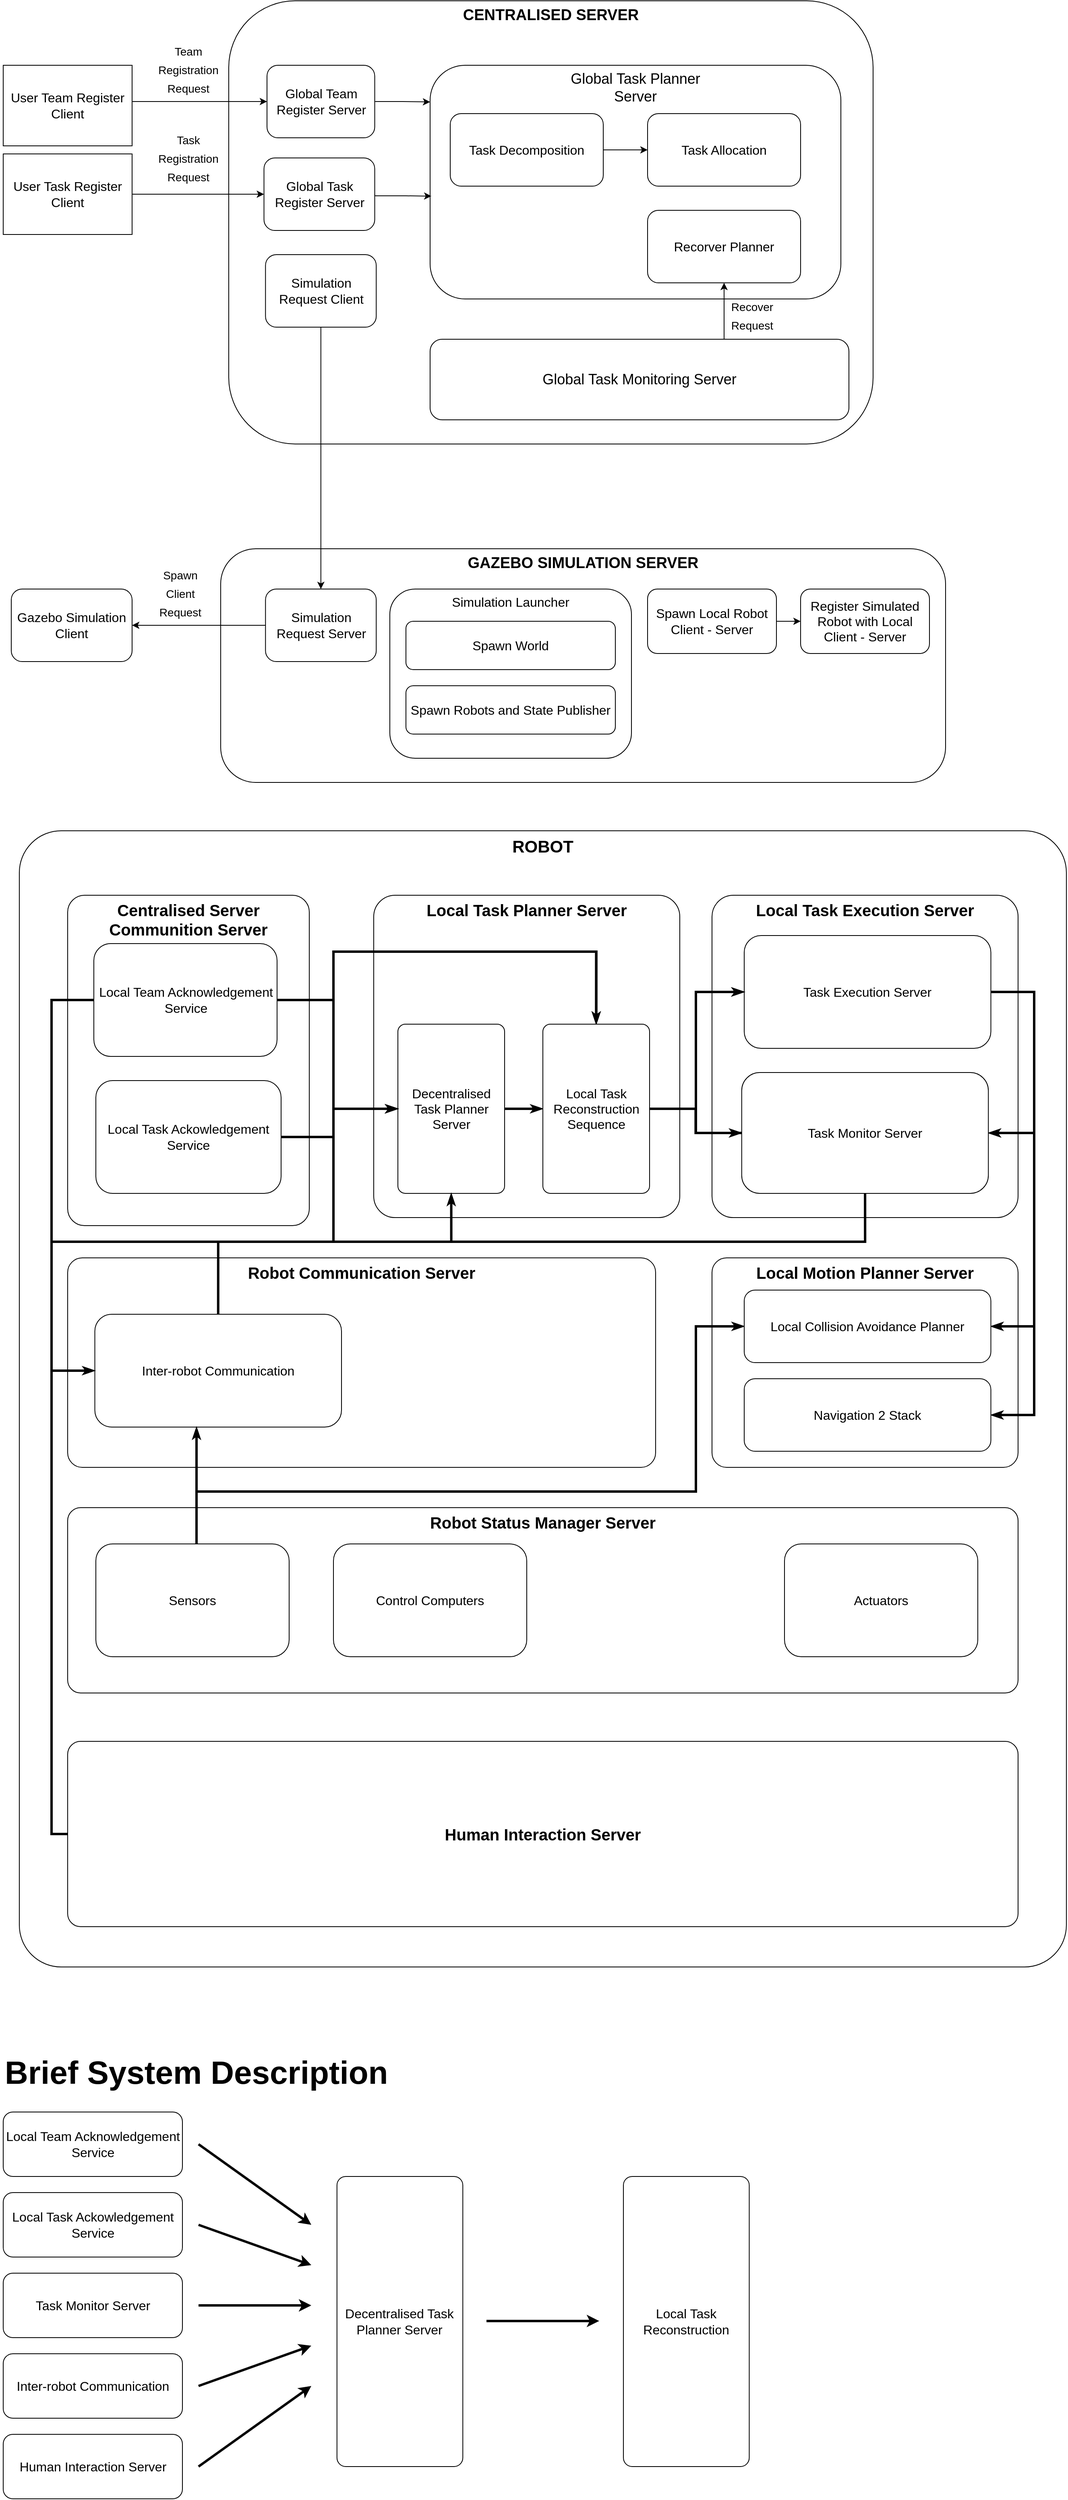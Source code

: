 <mxfile version="20.3.0" type="device"><diagram id="uB8R469eMQVkihma4SLC" name="Page-1"><mxGraphModel dx="2031" dy="1101" grid="1" gridSize="10" guides="1" tooltips="1" connect="1" arrows="1" fold="1" page="1" pageScale="1" pageWidth="850" pageHeight="1100" math="0" shadow="0"><root><mxCell id="0"/><mxCell id="1" parent="0"/><mxCell id="WGvOH6UF8nyRRIWHCU_j-6" value="&lt;font style=&quot;font-size: 19px;&quot;&gt;&lt;b&gt;CENTRALISED SERVER&lt;/b&gt;&lt;/font&gt;" style="rounded=1;whiteSpace=wrap;html=1;verticalAlign=top;" parent="1" vertex="1"><mxGeometry x="360" y="100" width="800" height="550" as="geometry"/></mxCell><mxCell id="WGvOH6UF8nyRRIWHCU_j-7" value="&lt;font style=&quot;font-size: 18px;&quot;&gt;Global Task Planner &lt;br&gt;Server&lt;/font&gt;" style="rounded=1;whiteSpace=wrap;html=1;verticalAlign=top;" parent="1" vertex="1"><mxGeometry x="610" y="180" width="510" height="290" as="geometry"/></mxCell><mxCell id="WGvOH6UF8nyRRIWHCU_j-65" style="edgeStyle=orthogonalEdgeStyle;rounded=0;orthogonalLoop=1;jettySize=auto;html=1;exitX=1;exitY=0.5;exitDx=0;exitDy=0;entryX=0.003;entryY=0.56;entryDx=0;entryDy=0;entryPerimeter=0;fontSize=16;" parent="1" source="WGvOH6UF8nyRRIWHCU_j-10" target="WGvOH6UF8nyRRIWHCU_j-7" edge="1"><mxGeometry relative="1" as="geometry"><Array as="points"><mxPoint x="541" y="342"/><mxPoint x="580" y="342"/></Array></mxGeometry></mxCell><mxCell id="WGvOH6UF8nyRRIWHCU_j-10" value="&lt;font style=&quot;font-size: 16px;&quot;&gt;Global Task Register Server&lt;/font&gt;" style="rounded=1;whiteSpace=wrap;html=1;" parent="1" vertex="1"><mxGeometry x="403.75" y="295" width="137.5" height="90" as="geometry"/></mxCell><mxCell id="WGvOH6UF8nyRRIWHCU_j-44" value="" style="edgeStyle=orthogonalEdgeStyle;rounded=0;orthogonalLoop=1;jettySize=auto;html=1;fontSize=14;" parent="1" source="WGvOH6UF8nyRRIWHCU_j-11" edge="1"><mxGeometry relative="1" as="geometry"><mxPoint x="880.0" y="285" as="targetPoint"/></mxGeometry></mxCell><mxCell id="WGvOH6UF8nyRRIWHCU_j-11" value="&lt;font style=&quot;font-size: 16px;&quot;&gt;Task Decomposition&lt;/font&gt;" style="rounded=1;whiteSpace=wrap;html=1;" parent="1" vertex="1"><mxGeometry x="635" y="240" width="190" height="90" as="geometry"/></mxCell><mxCell id="WGvOH6UF8nyRRIWHCU_j-61" style="edgeStyle=orthogonalEdgeStyle;rounded=0;orthogonalLoop=1;jettySize=auto;html=1;fontSize=14;" parent="1" source="WGvOH6UF8nyRRIWHCU_j-25" target="WGvOH6UF8nyRRIWHCU_j-10" edge="1"><mxGeometry relative="1" as="geometry"/></mxCell><mxCell id="WGvOH6UF8nyRRIWHCU_j-25" value="User Task Register Client" style="rounded=0;whiteSpace=wrap;html=1;fontSize=16;" parent="1" vertex="1"><mxGeometry x="80" y="290" width="160" height="100" as="geometry"/></mxCell><mxCell id="WGvOH6UF8nyRRIWHCU_j-35" style="edgeStyle=orthogonalEdgeStyle;rounded=0;orthogonalLoop=1;jettySize=auto;html=1;entryX=0;entryY=0.5;entryDx=0;entryDy=0;fontSize=14;" parent="1" source="WGvOH6UF8nyRRIWHCU_j-26" edge="1"><mxGeometry relative="1" as="geometry"><mxPoint x="407.5" y="225.0" as="targetPoint"/><Array as="points"><mxPoint x="220" y="225"/><mxPoint x="220" y="225"/></Array></mxGeometry></mxCell><mxCell id="WGvOH6UF8nyRRIWHCU_j-26" value="User Team Register Client" style="rounded=0;whiteSpace=wrap;html=1;fontSize=16;" parent="1" vertex="1"><mxGeometry x="80" y="180" width="160" height="100" as="geometry"/></mxCell><mxCell id="WGvOH6UF8nyRRIWHCU_j-112" style="edgeStyle=orthogonalEdgeStyle;rounded=0;orthogonalLoop=1;jettySize=auto;html=1;entryX=0.5;entryY=1;entryDx=0;entryDy=0;fontSize=18;" parent="1" source="WGvOH6UF8nyRRIWHCU_j-27" target="WGvOH6UF8nyRRIWHCU_j-111" edge="1"><mxGeometry relative="1" as="geometry"><Array as="points"><mxPoint x="975" y="530"/><mxPoint x="975" y="530"/></Array></mxGeometry></mxCell><mxCell id="WGvOH6UF8nyRRIWHCU_j-27" value="&lt;font style=&quot;font-size: 18px;&quot;&gt;Global Task Monitoring Server&lt;/font&gt;" style="rounded=1;whiteSpace=wrap;html=1;" parent="1" vertex="1"><mxGeometry x="610" y="520" width="520" height="100" as="geometry"/></mxCell><mxCell id="WGvOH6UF8nyRRIWHCU_j-29" value="&lt;font style=&quot;font-size: 14px;&quot;&gt;Task Registration Request&lt;/font&gt;" style="text;html=1;strokeColor=none;fillColor=none;align=center;verticalAlign=middle;whiteSpace=wrap;rounded=0;fontSize=19;" parent="1" vertex="1"><mxGeometry x="280" y="280" width="60" height="30" as="geometry"/></mxCell><mxCell id="WGvOH6UF8nyRRIWHCU_j-37" value="&lt;font style=&quot;font-size: 14px;&quot;&gt;Team Registration Request&lt;/font&gt;" style="text;html=1;strokeColor=none;fillColor=none;align=center;verticalAlign=middle;whiteSpace=wrap;rounded=0;fontSize=19;" parent="1" vertex="1"><mxGeometry x="280" y="170" width="60" height="30" as="geometry"/></mxCell><mxCell id="WGvOH6UF8nyRRIWHCU_j-110" style="edgeStyle=orthogonalEdgeStyle;rounded=0;orthogonalLoop=1;jettySize=auto;html=1;exitX=1;exitY=0.5;exitDx=0;exitDy=0;entryX=0;entryY=0.157;entryDx=0;entryDy=0;entryPerimeter=0;fontSize=18;" parent="1" source="WGvOH6UF8nyRRIWHCU_j-80" target="WGvOH6UF8nyRRIWHCU_j-7" edge="1"><mxGeometry relative="1" as="geometry"/></mxCell><mxCell id="WGvOH6UF8nyRRIWHCU_j-80" value="&lt;font style=&quot;font-size: 16px;&quot;&gt;Global Team Register Server&lt;/font&gt;" style="rounded=1;whiteSpace=wrap;html=1;" parent="1" vertex="1"><mxGeometry x="407.5" y="180" width="133.75" height="90" as="geometry"/></mxCell><mxCell id="WGvOH6UF8nyRRIWHCU_j-92" value="&lt;font style=&quot;font-size: 16px;&quot;&gt;Task Allocation&lt;/font&gt;" style="rounded=1;whiteSpace=wrap;html=1;" parent="1" vertex="1"><mxGeometry x="880" y="240" width="190" height="90" as="geometry"/></mxCell><mxCell id="WGvOH6UF8nyRRIWHCU_j-109" value="&lt;font style=&quot;font-size: 19px;&quot;&gt;&lt;b&gt;GAZEBO SIMULATION SERVER&lt;/b&gt;&lt;/font&gt;" style="rounded=1;whiteSpace=wrap;html=1;verticalAlign=top;" parent="1" vertex="1"><mxGeometry x="350" y="780" width="900" height="290" as="geometry"/></mxCell><mxCell id="WGvOH6UF8nyRRIWHCU_j-111" value="&lt;font style=&quot;font-size: 16px;&quot;&gt;Recorver Planner&lt;/font&gt;" style="rounded=1;whiteSpace=wrap;html=1;" parent="1" vertex="1"><mxGeometry x="880" y="360" width="190" height="90" as="geometry"/></mxCell><mxCell id="WGvOH6UF8nyRRIWHCU_j-113" value="&lt;font style=&quot;font-size: 14px;&quot;&gt;Recover Request&lt;/font&gt;" style="text;html=1;strokeColor=none;fillColor=none;align=center;verticalAlign=middle;whiteSpace=wrap;rounded=0;fontSize=19;" parent="1" vertex="1"><mxGeometry x="980" y="475" width="60" height="30" as="geometry"/></mxCell><mxCell id="WGvOH6UF8nyRRIWHCU_j-117" style="edgeStyle=orthogonalEdgeStyle;rounded=0;orthogonalLoop=1;jettySize=auto;html=1;fontSize=18;" parent="1" source="WGvOH6UF8nyRRIWHCU_j-115" target="WGvOH6UF8nyRRIWHCU_j-116" edge="1"><mxGeometry relative="1" as="geometry"/></mxCell><mxCell id="WGvOH6UF8nyRRIWHCU_j-115" value="&lt;span style=&quot;font-size: 16px;&quot;&gt;Simulation Request Client&lt;/span&gt;" style="rounded=1;whiteSpace=wrap;html=1;" parent="1" vertex="1"><mxGeometry x="405.63" y="415" width="137.5" height="90" as="geometry"/></mxCell><mxCell id="WGvOH6UF8nyRRIWHCU_j-122" style="edgeStyle=orthogonalEdgeStyle;rounded=0;orthogonalLoop=1;jettySize=auto;html=1;entryX=1;entryY=0.5;entryDx=0;entryDy=0;fontSize=18;" parent="1" source="WGvOH6UF8nyRRIWHCU_j-116" target="WGvOH6UF8nyRRIWHCU_j-121" edge="1"><mxGeometry relative="1" as="geometry"/></mxCell><mxCell id="WGvOH6UF8nyRRIWHCU_j-116" value="&lt;span style=&quot;font-size: 16px;&quot;&gt;Simulation Request Server&lt;/span&gt;" style="rounded=1;whiteSpace=wrap;html=1;" parent="1" vertex="1"><mxGeometry x="405.63" y="830" width="137.5" height="90" as="geometry"/></mxCell><mxCell id="WGvOH6UF8nyRRIWHCU_j-118" value="&lt;font style=&quot;font-size: 16px;&quot;&gt;Simulation Launcher&lt;/font&gt;" style="rounded=1;whiteSpace=wrap;html=1;verticalAlign=top;" parent="1" vertex="1"><mxGeometry x="560" y="830" width="300" height="210" as="geometry"/></mxCell><mxCell id="WGvOH6UF8nyRRIWHCU_j-121" value="&lt;span style=&quot;font-size: 16px;&quot;&gt;Gazebo Simulation Client&lt;/span&gt;" style="rounded=1;whiteSpace=wrap;html=1;" parent="1" vertex="1"><mxGeometry x="90" y="830" width="150" height="90" as="geometry"/></mxCell><mxCell id="WGvOH6UF8nyRRIWHCU_j-123" value="&lt;font style=&quot;font-size: 14px;&quot;&gt;Spawn Client Request&lt;/font&gt;" style="text;html=1;strokeColor=none;fillColor=none;align=center;verticalAlign=middle;whiteSpace=wrap;rounded=0;fontSize=19;" parent="1" vertex="1"><mxGeometry x="270" y="820" width="60" height="30" as="geometry"/></mxCell><mxCell id="WGvOH6UF8nyRRIWHCU_j-124" value="&lt;span style=&quot;font-size: 16px;&quot;&gt;Spawn World&lt;/span&gt;" style="rounded=1;whiteSpace=wrap;html=1;" parent="1" vertex="1"><mxGeometry x="580" y="870" width="260" height="60" as="geometry"/></mxCell><mxCell id="WGvOH6UF8nyRRIWHCU_j-125" value="&lt;span style=&quot;font-size: 16px;&quot;&gt;Spawn Robots and State Publisher&lt;/span&gt;" style="rounded=1;whiteSpace=wrap;html=1;" parent="1" vertex="1"><mxGeometry x="580" y="950" width="260" height="60" as="geometry"/></mxCell><mxCell id="WGvOH6UF8nyRRIWHCU_j-129" value="" style="edgeStyle=orthogonalEdgeStyle;rounded=0;orthogonalLoop=1;jettySize=auto;html=1;fontSize=18;" parent="1" source="WGvOH6UF8nyRRIWHCU_j-127" target="WGvOH6UF8nyRRIWHCU_j-128" edge="1"><mxGeometry relative="1" as="geometry"/></mxCell><mxCell id="WGvOH6UF8nyRRIWHCU_j-127" value="&lt;span style=&quot;font-size: 16px;&quot;&gt;Spawn Local Robot Client - Server&lt;/span&gt;" style="rounded=1;whiteSpace=wrap;html=1;verticalAlign=middle;" parent="1" vertex="1"><mxGeometry x="880" y="830" width="160" height="80" as="geometry"/></mxCell><mxCell id="WGvOH6UF8nyRRIWHCU_j-128" value="&lt;span style=&quot;font-size: 16px;&quot;&gt;Register Simulated Robot with Local Client - Server&lt;/span&gt;" style="rounded=1;whiteSpace=wrap;html=1;verticalAlign=middle;" parent="1" vertex="1"><mxGeometry x="1070" y="830" width="160" height="80" as="geometry"/></mxCell><mxCell id="vgroSOJyGD5OPlZ-_MmD-1" value="&lt;font size=&quot;1&quot; style=&quot;&quot;&gt;&lt;b style=&quot;font-size: 21px;&quot;&gt;ROBOT&lt;/b&gt;&lt;/font&gt;" style="rounded=1;whiteSpace=wrap;html=1;fontSize=16;verticalAlign=top;gradientColor=none;fillColor=default;perimeterSpacing=3;gradientDirection=radial;fillStyle=auto;glass=0;shadow=0;sketch=0;absoluteArcSize=0;arcSize=4;imageHeight=24;" parent="1" vertex="1"><mxGeometry x="100" y="1130" width="1300" height="1410" as="geometry"/></mxCell><mxCell id="vgroSOJyGD5OPlZ-_MmD-2" value="&lt;font style=&quot;font-size: 20px;&quot;&gt;&lt;b&gt;Local Task Planner Server&lt;/b&gt;&lt;/font&gt;" style="rounded=1;whiteSpace=wrap;html=1;fontSize=16;verticalAlign=top;arcSize=7;" parent="1" vertex="1"><mxGeometry x="540" y="1210" width="380" height="400" as="geometry"/></mxCell><mxCell id="vgroSOJyGD5OPlZ-_MmD-31" style="edgeStyle=orthogonalEdgeStyle;rounded=0;orthogonalLoop=1;jettySize=auto;html=1;exitX=1;exitY=0.5;exitDx=0;exitDy=0;entryX=0;entryY=0.5;entryDx=0;entryDy=0;strokeWidth=3;fontSize=21;endArrow=classicThin;endFill=1;" parent="1" source="vgroSOJyGD5OPlZ-_MmD-6" edge="1"><mxGeometry relative="1" as="geometry"><mxPoint x="750.0" y="1475" as="targetPoint"/></mxGeometry></mxCell><mxCell id="vgroSOJyGD5OPlZ-_MmD-6" value="Decentralised Task Planner Server" style="rounded=1;whiteSpace=wrap;html=1;fontSize=16;verticalAlign=middle;arcSize=7;" parent="1" vertex="1"><mxGeometry x="570" y="1370" width="132.5" height="210" as="geometry"/></mxCell><mxCell id="vgroSOJyGD5OPlZ-_MmD-19" value="&lt;font style=&quot;font-size: 20px;&quot;&gt;&lt;b&gt;Centralised Server Communition Server&lt;/b&gt;&lt;/font&gt;" style="rounded=1;whiteSpace=wrap;html=1;fontSize=16;verticalAlign=top;arcSize=7;" parent="1" vertex="1"><mxGeometry x="160" y="1210" width="300" height="410" as="geometry"/></mxCell><mxCell id="vgroSOJyGD5OPlZ-_MmD-28" style="edgeStyle=orthogonalEdgeStyle;rounded=0;orthogonalLoop=1;jettySize=auto;html=1;exitX=1;exitY=0.5;exitDx=0;exitDy=0;fontSize=21;entryX=0.5;entryY=0;entryDx=0;entryDy=0;strokeWidth=3;endArrow=classicThin;endFill=1;" parent="1" source="vgroSOJyGD5OPlZ-_MmD-20" edge="1"><mxGeometry relative="1" as="geometry"><mxPoint x="816.25" y="1370" as="targetPoint"/><Array as="points"><mxPoint x="490" y="1510"/><mxPoint x="490" y="1280"/><mxPoint x="816" y="1280"/></Array></mxGeometry></mxCell><mxCell id="vgroSOJyGD5OPlZ-_MmD-30" style="edgeStyle=orthogonalEdgeStyle;rounded=0;orthogonalLoop=1;jettySize=auto;html=1;exitX=1;exitY=0.5;exitDx=0;exitDy=0;strokeWidth=3;fontSize=21;endArrow=classicThin;endFill=1;" parent="1" source="vgroSOJyGD5OPlZ-_MmD-20" target="vgroSOJyGD5OPlZ-_MmD-6" edge="1"><mxGeometry relative="1" as="geometry"><Array as="points"><mxPoint x="490" y="1510"/><mxPoint x="490" y="1475"/></Array></mxGeometry></mxCell><mxCell id="vgroSOJyGD5OPlZ-_MmD-20" value="Local Task Ackowledgement Service" style="rounded=1;whiteSpace=wrap;html=1;fontSize=16;" parent="1" vertex="1"><mxGeometry x="195" y="1440" width="230" height="140" as="geometry"/></mxCell><mxCell id="vgroSOJyGD5OPlZ-_MmD-27" style="edgeStyle=orthogonalEdgeStyle;rounded=0;orthogonalLoop=1;jettySize=auto;html=1;entryX=0.5;entryY=0;entryDx=0;entryDy=0;fontSize=21;strokeWidth=3;endArrow=classicThin;endFill=1;exitX=1;exitY=0.5;exitDx=0;exitDy=0;" parent="1" edge="1"><mxGeometry relative="1" as="geometry"><mxPoint x="420" y="1340" as="sourcePoint"/><mxPoint x="816.25" y="1370" as="targetPoint"/><Array as="points"><mxPoint x="490" y="1340"/><mxPoint x="490" y="1280"/><mxPoint x="816" y="1280"/></Array></mxGeometry></mxCell><mxCell id="vgroSOJyGD5OPlZ-_MmD-23" value="&lt;font size=&quot;1&quot; style=&quot;&quot;&gt;&lt;b style=&quot;font-size: 20px;&quot;&gt;Robot Communication Server&lt;/b&gt;&lt;/font&gt;" style="rounded=1;whiteSpace=wrap;html=1;fontSize=16;verticalAlign=top;arcSize=7;" parent="1" vertex="1"><mxGeometry x="160" y="1660" width="730" height="260" as="geometry"/></mxCell><mxCell id="vgroSOJyGD5OPlZ-_MmD-24" value="&lt;font style=&quot;font-size: 20px;&quot;&gt;&lt;b&gt;Local Task Execution Server&lt;/b&gt;&lt;/font&gt;" style="rounded=1;whiteSpace=wrap;html=1;fontSize=16;verticalAlign=top;arcSize=7;" parent="1" vertex="1"><mxGeometry x="960" y="1210" width="380" height="400" as="geometry"/></mxCell><mxCell id="vgroSOJyGD5OPlZ-_MmD-25" value="&lt;font style=&quot;font-size: 20px;&quot;&gt;&lt;b&gt;Local Motion Planner Server&lt;/b&gt;&lt;/font&gt;" style="rounded=1;whiteSpace=wrap;html=1;fontSize=16;verticalAlign=top;arcSize=7;" parent="1" vertex="1"><mxGeometry x="960" y="1660" width="380" height="260" as="geometry"/></mxCell><mxCell id="vgroSOJyGD5OPlZ-_MmD-37" style="edgeStyle=orthogonalEdgeStyle;rounded=0;orthogonalLoop=1;jettySize=auto;html=1;exitX=0.5;exitY=0;exitDx=0;exitDy=0;entryX=0;entryY=0.5;entryDx=0;entryDy=0;strokeWidth=3;fontSize=20;endArrow=classicThin;endFill=1;" parent="1" source="vgroSOJyGD5OPlZ-_MmD-35" target="vgroSOJyGD5OPlZ-_MmD-6" edge="1"><mxGeometry relative="1" as="geometry"><Array as="points"><mxPoint x="347" y="1640"/><mxPoint x="490" y="1640"/><mxPoint x="490" y="1475"/></Array></mxGeometry></mxCell><mxCell id="vgroSOJyGD5OPlZ-_MmD-35" value="Inter-robot Communication" style="rounded=1;whiteSpace=wrap;html=1;fontSize=16;" parent="1" vertex="1"><mxGeometry x="193.75" y="1730" width="306.25" height="140" as="geometry"/></mxCell><mxCell id="vgroSOJyGD5OPlZ-_MmD-47" style="edgeStyle=orthogonalEdgeStyle;rounded=0;orthogonalLoop=1;jettySize=auto;html=1;exitX=1;exitY=0.5;exitDx=0;exitDy=0;entryX=1;entryY=0.5;entryDx=0;entryDy=0;strokeWidth=3;fontSize=20;endArrow=classicThin;endFill=1;" parent="1" source="vgroSOJyGD5OPlZ-_MmD-39" target="vgroSOJyGD5OPlZ-_MmD-45" edge="1"><mxGeometry relative="1" as="geometry"><Array as="points"><mxPoint x="1360" y="1330"/><mxPoint x="1360" y="1505"/></Array></mxGeometry></mxCell><mxCell id="vgroSOJyGD5OPlZ-_MmD-51" style="edgeStyle=orthogonalEdgeStyle;rounded=0;orthogonalLoop=1;jettySize=auto;html=1;exitX=1;exitY=0.5;exitDx=0;exitDy=0;entryX=1;entryY=0.5;entryDx=0;entryDy=0;strokeWidth=3;fontSize=20;endArrow=classicThin;endFill=1;" parent="1" source="vgroSOJyGD5OPlZ-_MmD-39" edge="1"><mxGeometry relative="1" as="geometry"><mxPoint x="1306.25" y="1855" as="targetPoint"/><Array as="points"><mxPoint x="1360" y="1330"/><mxPoint x="1360" y="1855"/></Array></mxGeometry></mxCell><mxCell id="vgroSOJyGD5OPlZ-_MmD-52" style="edgeStyle=orthogonalEdgeStyle;rounded=0;orthogonalLoop=1;jettySize=auto;html=1;exitX=1;exitY=0.5;exitDx=0;exitDy=0;entryX=1;entryY=0.5;entryDx=0;entryDy=0;strokeWidth=3;fontSize=20;endArrow=classicThin;endFill=1;" parent="1" source="vgroSOJyGD5OPlZ-_MmD-39" edge="1"><mxGeometry relative="1" as="geometry"><mxPoint x="1306.25" y="1745" as="targetPoint"/><Array as="points"><mxPoint x="1360" y="1330"/><mxPoint x="1360" y="1745"/></Array></mxGeometry></mxCell><mxCell id="vgroSOJyGD5OPlZ-_MmD-39" value="Task Execution Server" style="rounded=1;whiteSpace=wrap;html=1;fontSize=16;" parent="1" vertex="1"><mxGeometry x="1000" y="1260" width="306.25" height="140" as="geometry"/></mxCell><mxCell id="vgroSOJyGD5OPlZ-_MmD-41" style="edgeStyle=orthogonalEdgeStyle;rounded=0;orthogonalLoop=1;jettySize=auto;html=1;entryX=0;entryY=0.5;entryDx=0;entryDy=0;strokeWidth=3;fontSize=20;endArrow=classicThin;endFill=1;" parent="1" target="vgroSOJyGD5OPlZ-_MmD-6" edge="1"><mxGeometry relative="1" as="geometry"><mxPoint x="1150.059" y="1580" as="sourcePoint"/><Array as="points"><mxPoint x="1150" y="1640"/><mxPoint x="490" y="1640"/><mxPoint x="490" y="1475"/></Array></mxGeometry></mxCell><mxCell id="vgroSOJyGD5OPlZ-_MmD-44" style="edgeStyle=orthogonalEdgeStyle;rounded=0;orthogonalLoop=1;jettySize=auto;html=1;exitX=1;exitY=0.5;exitDx=0;exitDy=0;strokeWidth=3;fontSize=20;endArrow=classicThin;endFill=1;" parent="1" source="vgroSOJyGD5OPlZ-_MmD-43" target="vgroSOJyGD5OPlZ-_MmD-39" edge="1"><mxGeometry relative="1" as="geometry"><Array as="points"><mxPoint x="940" y="1475"/><mxPoint x="940" y="1330"/></Array></mxGeometry></mxCell><mxCell id="vgroSOJyGD5OPlZ-_MmD-86" style="edgeStyle=orthogonalEdgeStyle;rounded=0;orthogonalLoop=1;jettySize=auto;html=1;entryX=0;entryY=0.5;entryDx=0;entryDy=0;strokeWidth=3;fontSize=20;endArrow=classicThin;endFill=1;" parent="1" source="vgroSOJyGD5OPlZ-_MmD-43" target="vgroSOJyGD5OPlZ-_MmD-45" edge="1"><mxGeometry relative="1" as="geometry"/></mxCell><mxCell id="vgroSOJyGD5OPlZ-_MmD-43" value="Local Task Reconstruction Sequence" style="rounded=1;whiteSpace=wrap;html=1;fontSize=16;verticalAlign=middle;arcSize=7;" parent="1" vertex="1"><mxGeometry x="750" y="1370" width="132.5" height="210" as="geometry"/></mxCell><mxCell id="vgroSOJyGD5OPlZ-_MmD-48" style="edgeStyle=orthogonalEdgeStyle;rounded=0;orthogonalLoop=1;jettySize=auto;html=1;exitX=0;exitY=0.5;exitDx=0;exitDy=0;entryX=0;entryY=0.5;entryDx=0;entryDy=0;strokeWidth=3;fontSize=20;endArrow=classicThin;endFill=1;" parent="1" source="vgroSOJyGD5OPlZ-_MmD-45" target="vgroSOJyGD5OPlZ-_MmD-39" edge="1"><mxGeometry relative="1" as="geometry"><Array as="points"><mxPoint x="940" y="1505"/><mxPoint x="940" y="1330"/></Array></mxGeometry></mxCell><mxCell id="vgroSOJyGD5OPlZ-_MmD-45" value="Task Monitor Server" style="rounded=1;whiteSpace=wrap;html=1;fontSize=16;" parent="1" vertex="1"><mxGeometry x="996.88" y="1430" width="306.25" height="150" as="geometry"/></mxCell><mxCell id="vgroSOJyGD5OPlZ-_MmD-54" style="edgeStyle=orthogonalEdgeStyle;rounded=0;orthogonalLoop=1;jettySize=auto;html=1;exitX=0;exitY=0.5;exitDx=0;exitDy=0;entryX=0;entryY=0.5;entryDx=0;entryDy=0;strokeWidth=3;fontSize=20;endArrow=classicThin;endFill=1;" parent="1" edge="1"><mxGeometry relative="1" as="geometry"><mxPoint x="1000" y="1745" as="sourcePoint"/><Array as="points"><mxPoint x="940" y="1745"/><mxPoint x="940" y="1855"/></Array></mxGeometry></mxCell><mxCell id="vgroSOJyGD5OPlZ-_MmD-55" style="edgeStyle=orthogonalEdgeStyle;rounded=0;orthogonalLoop=1;jettySize=auto;html=1;strokeWidth=3;fontSize=20;endArrow=classicThin;endFill=1;entryX=0;entryY=0.5;entryDx=0;entryDy=0;" parent="1" edge="1"><mxGeometry relative="1" as="geometry"><mxPoint x="1000" y="1745" as="targetPoint"/><Array as="points"><mxPoint x="940" y="1855"/><mxPoint x="940" y="1745"/></Array></mxGeometry></mxCell><mxCell id="vgroSOJyGD5OPlZ-_MmD-57" value="&lt;font size=&quot;1&quot; style=&quot;&quot;&gt;&lt;b style=&quot;font-size: 20px;&quot;&gt;Robot Status Manager Server&lt;/b&gt;&lt;/font&gt;" style="rounded=1;whiteSpace=wrap;html=1;fontSize=16;verticalAlign=top;arcSize=7;" parent="1" vertex="1"><mxGeometry x="160" y="1970" width="1180" height="230" as="geometry"/></mxCell><mxCell id="vgroSOJyGD5OPlZ-_MmD-61" style="edgeStyle=orthogonalEdgeStyle;rounded=0;orthogonalLoop=1;jettySize=auto;html=1;strokeWidth=3;fontSize=20;endArrow=classicThin;endFill=1;" parent="1" source="vgroSOJyGD5OPlZ-_MmD-59" target="vgroSOJyGD5OPlZ-_MmD-35" edge="1"><mxGeometry relative="1" as="geometry"><Array as="points"><mxPoint x="320" y="1980"/><mxPoint x="320" y="1980"/></Array></mxGeometry></mxCell><mxCell id="vgroSOJyGD5OPlZ-_MmD-66" style="edgeStyle=orthogonalEdgeStyle;rounded=0;orthogonalLoop=1;jettySize=auto;html=1;entryX=0;entryY=0.5;entryDx=0;entryDy=0;strokeWidth=3;fontSize=20;endArrow=classicThin;endFill=1;" parent="1" source="vgroSOJyGD5OPlZ-_MmD-59" edge="1"><mxGeometry relative="1" as="geometry"><mxPoint x="1000" y="1745" as="targetPoint"/><Array as="points"><mxPoint x="320" y="1950"/><mxPoint x="940" y="1950"/><mxPoint x="940" y="1745"/></Array></mxGeometry></mxCell><mxCell id="vgroSOJyGD5OPlZ-_MmD-59" value="Sensors" style="rounded=1;whiteSpace=wrap;html=1;fontSize=16;" parent="1" vertex="1"><mxGeometry x="195" y="2015" width="240" height="140" as="geometry"/></mxCell><mxCell id="vgroSOJyGD5OPlZ-_MmD-62" value="Control Computers" style="rounded=1;whiteSpace=wrap;html=1;fontSize=16;" parent="1" vertex="1"><mxGeometry x="490" y="2015" width="240" height="140" as="geometry"/></mxCell><mxCell id="vgroSOJyGD5OPlZ-_MmD-64" value="Actuators" style="rounded=1;whiteSpace=wrap;html=1;fontSize=16;" parent="1" vertex="1"><mxGeometry x="1050" y="2015" width="240" height="140" as="geometry"/></mxCell><mxCell id="vgroSOJyGD5OPlZ-_MmD-72" style="edgeStyle=orthogonalEdgeStyle;rounded=0;orthogonalLoop=1;jettySize=auto;html=1;exitX=0;exitY=0.5;exitDx=0;exitDy=0;entryX=0.5;entryY=1;entryDx=0;entryDy=0;strokeWidth=3;fontSize=20;endArrow=classicThin;endFill=1;" parent="1" source="vgroSOJyGD5OPlZ-_MmD-68" target="vgroSOJyGD5OPlZ-_MmD-6" edge="1"><mxGeometry relative="1" as="geometry"><Array as="points"><mxPoint x="140" y="2375"/><mxPoint x="140" y="1640"/><mxPoint x="636" y="1640"/></Array></mxGeometry></mxCell><mxCell id="vgroSOJyGD5OPlZ-_MmD-68" value="&lt;span style=&quot;font-size: 20px;&quot;&gt;&lt;b&gt;Human Interaction Server&lt;/b&gt;&lt;/span&gt;" style="rounded=1;whiteSpace=wrap;html=1;fontSize=16;verticalAlign=middle;arcSize=7;" parent="1" vertex="1"><mxGeometry x="160" y="2260" width="1180" height="230" as="geometry"/></mxCell><mxCell id="vgroSOJyGD5OPlZ-_MmD-71" style="edgeStyle=orthogonalEdgeStyle;rounded=0;orthogonalLoop=1;jettySize=auto;html=1;exitX=0;exitY=0.5;exitDx=0;exitDy=0;entryX=0;entryY=0.5;entryDx=0;entryDy=0;strokeWidth=3;fontSize=20;endArrow=classicThin;endFill=1;" parent="1" source="vgroSOJyGD5OPlZ-_MmD-70" target="vgroSOJyGD5OPlZ-_MmD-35" edge="1"><mxGeometry relative="1" as="geometry"><Array as="points"><mxPoint x="140" y="1340"/><mxPoint x="140" y="1800"/></Array></mxGeometry></mxCell><mxCell id="vgroSOJyGD5OPlZ-_MmD-70" value="Local Team Acknowledgement Service" style="rounded=1;whiteSpace=wrap;html=1;fontSize=16;" parent="1" vertex="1"><mxGeometry x="192.5" y="1270" width="227.5" height="140" as="geometry"/></mxCell><mxCell id="vgroSOJyGD5OPlZ-_MmD-73" value="&lt;h1&gt;&lt;span style=&quot;background-color: initial;&quot;&gt;Brief System Description&lt;/span&gt;&lt;/h1&gt;&lt;h1&gt;&lt;br&gt;&lt;/h1&gt;" style="text;html=1;strokeColor=none;fillColor=none;spacing=5;spacingTop=-20;whiteSpace=wrap;overflow=hidden;rounded=0;fontSize=20;" parent="1" vertex="1"><mxGeometry x="76.88" y="2630" width="540" height="130" as="geometry"/></mxCell><mxCell id="vgroSOJyGD5OPlZ-_MmD-75" value="Local Collision Avoidance Planner" style="rounded=1;whiteSpace=wrap;html=1;fontSize=16;" parent="1" vertex="1"><mxGeometry x="1000" y="1700" width="306.25" height="90" as="geometry"/></mxCell><mxCell id="vgroSOJyGD5OPlZ-_MmD-76" value="Navigation 2 Stack" style="rounded=1;whiteSpace=wrap;html=1;fontSize=16;" parent="1" vertex="1"><mxGeometry x="1000" y="1810" width="306.25" height="90" as="geometry"/></mxCell><mxCell id="vgroSOJyGD5OPlZ-_MmD-82" value="Decentralised Task Planner Server" style="rounded=1;whiteSpace=wrap;html=1;fontSize=16;verticalAlign=middle;arcSize=7;" parent="1" vertex="1"><mxGeometry x="494.38" y="2800" width="156.25" height="360" as="geometry"/></mxCell><mxCell id="vgroSOJyGD5OPlZ-_MmD-83" value="Local Task Ackowledgement Service" style="rounded=1;whiteSpace=wrap;html=1;fontSize=16;" parent="1" vertex="1"><mxGeometry x="80" y="2820" width="222.5" height="80" as="geometry"/></mxCell><mxCell id="vgroSOJyGD5OPlZ-_MmD-84" value="Local Team Acknowledgement Service" style="rounded=1;whiteSpace=wrap;html=1;fontSize=16;" parent="1" vertex="1"><mxGeometry x="80" y="2720" width="222.5" height="80" as="geometry"/></mxCell><mxCell id="vgroSOJyGD5OPlZ-_MmD-85" value="Task Monitor Server" style="rounded=1;whiteSpace=wrap;html=1;fontSize=16;" parent="1" vertex="1"><mxGeometry x="80" y="2920" width="222.5" height="80" as="geometry"/></mxCell><mxCell id="vgroSOJyGD5OPlZ-_MmD-87" value="Inter-robot Communication" style="rounded=1;whiteSpace=wrap;html=1;fontSize=16;" parent="1" vertex="1"><mxGeometry x="80" y="3020" width="222.5" height="80" as="geometry"/></mxCell><mxCell id="vgroSOJyGD5OPlZ-_MmD-88" value="Human Interaction Server" style="rounded=1;whiteSpace=wrap;html=1;fontSize=16;" parent="1" vertex="1"><mxGeometry x="80" y="3120" width="222.5" height="80" as="geometry"/></mxCell><mxCell id="vgroSOJyGD5OPlZ-_MmD-90" value="" style="endArrow=classic;html=1;rounded=0;strokeWidth=3;fontSize=20;" parent="1" edge="1"><mxGeometry width="50" height="50" relative="1" as="geometry"><mxPoint x="322.5" y="2760" as="sourcePoint"/><mxPoint x="462.5" y="2860" as="targetPoint"/></mxGeometry></mxCell><mxCell id="vgroSOJyGD5OPlZ-_MmD-91" value="" style="endArrow=classic;html=1;rounded=0;strokeWidth=3;fontSize=20;" parent="1" edge="1"><mxGeometry width="50" height="50" relative="1" as="geometry"><mxPoint x="322.5" y="2860" as="sourcePoint"/><mxPoint x="462.5" y="2910" as="targetPoint"/></mxGeometry></mxCell><mxCell id="vgroSOJyGD5OPlZ-_MmD-92" value="" style="endArrow=classic;html=1;rounded=0;strokeWidth=3;fontSize=20;" parent="1" edge="1"><mxGeometry width="50" height="50" relative="1" as="geometry"><mxPoint x="322.5" y="2960" as="sourcePoint"/><mxPoint x="462.5" y="2960" as="targetPoint"/></mxGeometry></mxCell><mxCell id="vgroSOJyGD5OPlZ-_MmD-93" value="" style="endArrow=classic;html=1;rounded=0;strokeWidth=3;fontSize=20;" parent="1" edge="1"><mxGeometry width="50" height="50" relative="1" as="geometry"><mxPoint x="322.5" y="3060" as="sourcePoint"/><mxPoint x="462.5" y="3010" as="targetPoint"/></mxGeometry></mxCell><mxCell id="vgroSOJyGD5OPlZ-_MmD-94" value="" style="endArrow=classic;html=1;rounded=0;strokeWidth=3;fontSize=20;" parent="1" edge="1"><mxGeometry width="50" height="50" relative="1" as="geometry"><mxPoint x="322.5" y="3160" as="sourcePoint"/><mxPoint x="462.5" y="3060" as="targetPoint"/></mxGeometry></mxCell><mxCell id="vgroSOJyGD5OPlZ-_MmD-101" value="Local Task Reconstruction" style="rounded=1;whiteSpace=wrap;html=1;fontSize=16;verticalAlign=middle;arcSize=7;" parent="1" vertex="1"><mxGeometry x="850" y="2800" width="156.25" height="360" as="geometry"/></mxCell><mxCell id="vgroSOJyGD5OPlZ-_MmD-102" value="" style="endArrow=classic;html=1;rounded=0;strokeWidth=3;fontSize=20;" parent="1" edge="1"><mxGeometry width="50" height="50" relative="1" as="geometry"><mxPoint x="680" y="2979.33" as="sourcePoint"/><mxPoint x="820" y="2979.33" as="targetPoint"/></mxGeometry></mxCell></root></mxGraphModel></diagram></mxfile>